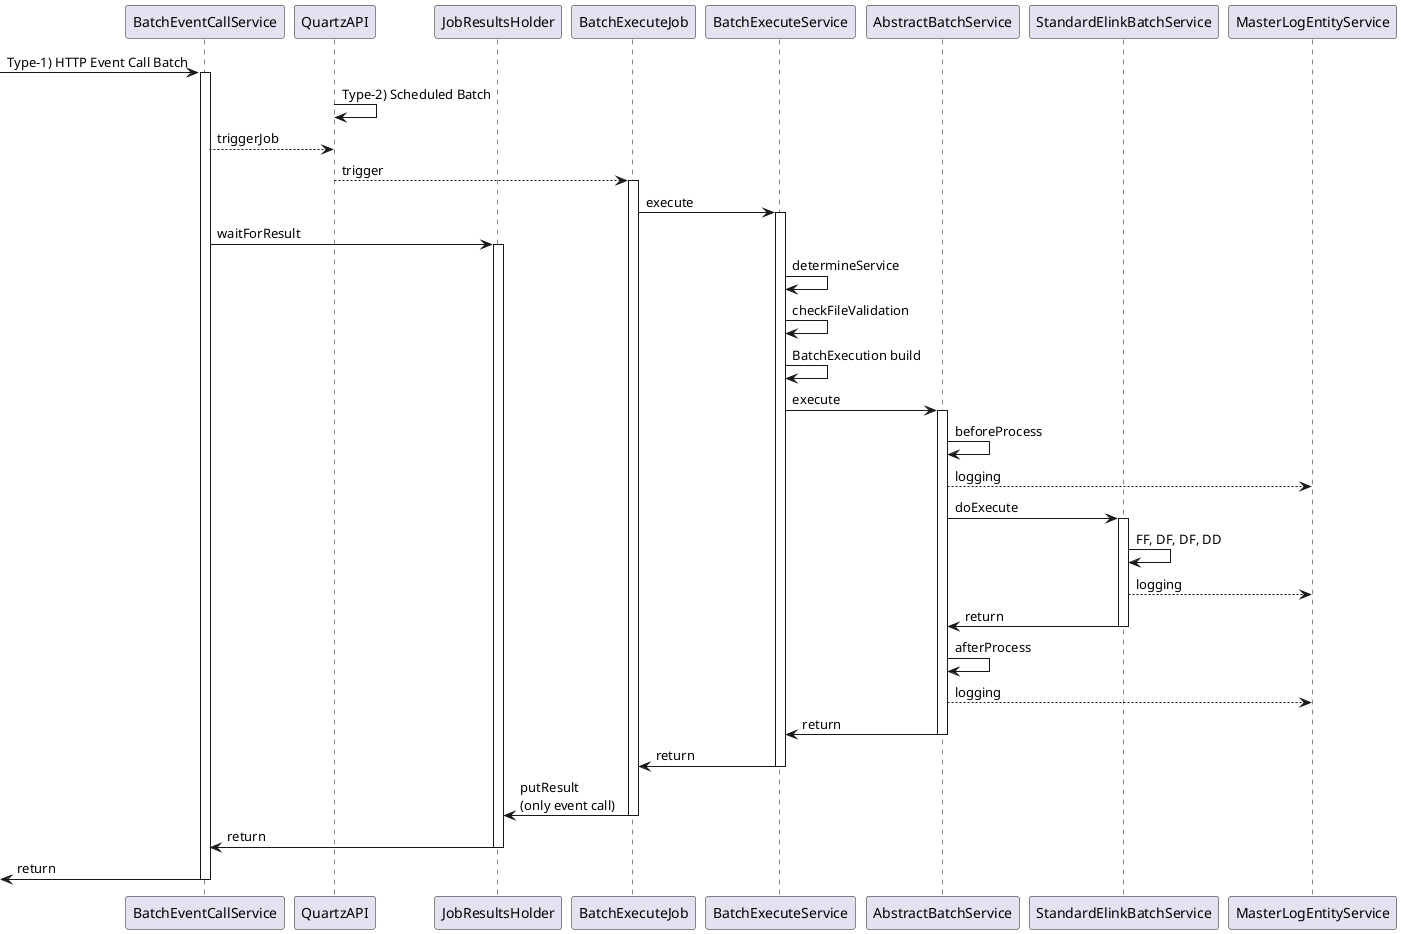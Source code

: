 @startuml
participant BatchEventCallService
participant QuartzAPI
participant JobResultsHolder
participant BatchExecuteJob
participant BatchExecuteService
participant AbstractBatchService
participant StandardElinkBatchService
participant MasterLogEntityService

[-> BatchEventCallService ++: Type-1) HTTP Event Call Batch
QuartzAPI -> QuartzAPI : Type-2) Scheduled Batch
BatchEventCallService --> QuartzAPI : triggerJob
QuartzAPI --> BatchExecuteJob ++ : trigger
BatchExecuteJob -> BatchExecuteService ++ : execute
BatchEventCallService -> JobResultsHolder ++ : waitForResult
BatchExecuteService -> BatchExecuteService : determineService
BatchExecuteService -> BatchExecuteService : checkFileValidation
BatchExecuteService -> BatchExecuteService: BatchExecution build
BatchExecuteService -> AbstractBatchService ++ : execute
AbstractBatchService -> AbstractBatchService: beforeProcess
AbstractBatchService --> MasterLogEntityService: logging
AbstractBatchService -> StandardElinkBatchService ++ : doExecute
StandardElinkBatchService -> StandardElinkBatchService : FF, DF, DF, DD
StandardElinkBatchService --> MasterLogEntityService : logging
StandardElinkBatchService -> AbstractBatchService -- : return
AbstractBatchService -> AbstractBatchService: afterProcess
AbstractBatchService --> MasterLogEntityService: logging
AbstractBatchService -> BatchExecuteService -- : return
BatchExecuteService -> BatchExecuteJob -- : return
BatchExecuteJob -> JobResultsHolder -- : putResult\n(only event call)
JobResultsHolder -> BatchEventCallService -- : return

[<- BatchEventCallService -- : return
@enduml
